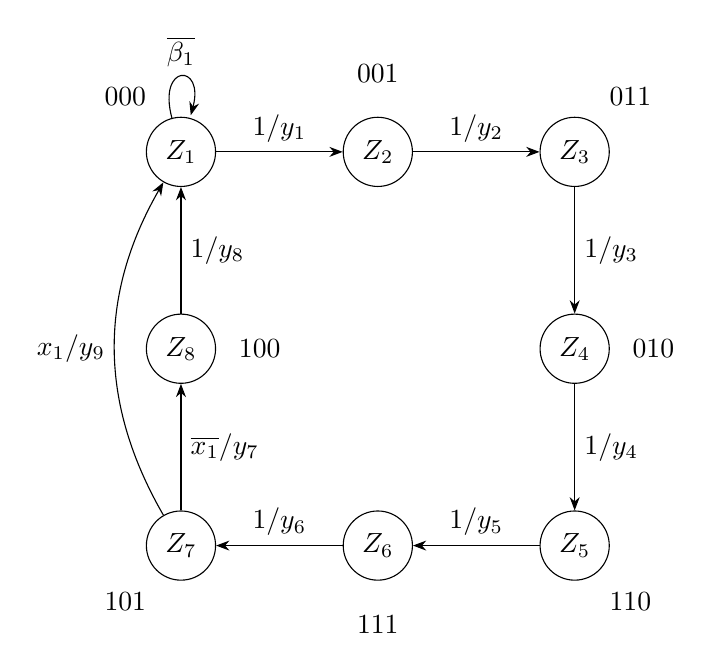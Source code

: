 \begin{tikzpicture}[node distance = 2.5cm, on grid, auto, >=Stealth]
	%%% Nodes
	\node [state] (Z_1) {$Z_1$};
	\node [state] (Z_2) [right = of Z_1] {$Z_2$};
	\node [state] (Z_3) [right = of Z_2] {$Z_3$};
	\node [state] (Z_4) [below = of Z_3] {$Z_4$};
	\node [state] (Z_5) [below = of Z_4] {$Z_5$};
	\node [state] (Z_6) [left  = of Z_5] {$Z_6$};
	\node [state] (Z_7) [left  = of Z_6] {$Z_7$};
	\node [state] (Z_8) [above = of Z_7] {$Z_8$};
	% \node [state] (Z_9) [left  = of Z_8] {$Z_9$};
	
	%%% Transitions
	\path[-Stealth] (Z_1) edge node {$1 / y_1$} (Z_2)
	                      edge [loop above] node {$\overline{\beta_1}$} ()
	                (Z_2) edge node {$1 / y_2$} (Z_3)
	                (Z_3) edge node {$1 / y_3$} (Z_4)
	                (Z_4) edge node {$1 / y_4$} (Z_5)
	                (Z_5) edge node [above] {$1 / y_5$} (Z_6)
	                (Z_6) edge node [above] {$1 / y_6$} (Z_7)
	                (Z_7) edge node [right] {$\overline{x_1} / y_7$} (Z_8)
	                (Z_8) edge node [right] {$1 / y_8$} (Z_1)
	                % (Z_9) edge node [right] {$1 / y_9$} (Z_1)
	                (Z_7) edge [bend left = 30] node [left] {$x_1 / y_9$} (Z_1);
					
	%%% Vertex numbers
	\node (numZ_1) [above left  = 1cm of Z_1] {$000$};
	\node (numZ_2) [above = 1cm of Z_2]       {$001$};
	\node (numZ_3) [above right = 1cm of Z_3] {$011$};
	\node (numZ_4) [right = 1cm of Z_4]       {$010$};
	\node (numZ_5) [below right = 1cm of Z_5] {$110$};
	\node (numZ_6) [below = 1cm of Z_6]       {$111$};
	\node (numZ_7) [below left = 1cm of Z_7]  {$101$};
	\node (numZ_8) [right = 1cm of Z_8]       {$100$};
\end{tikzpicture}
